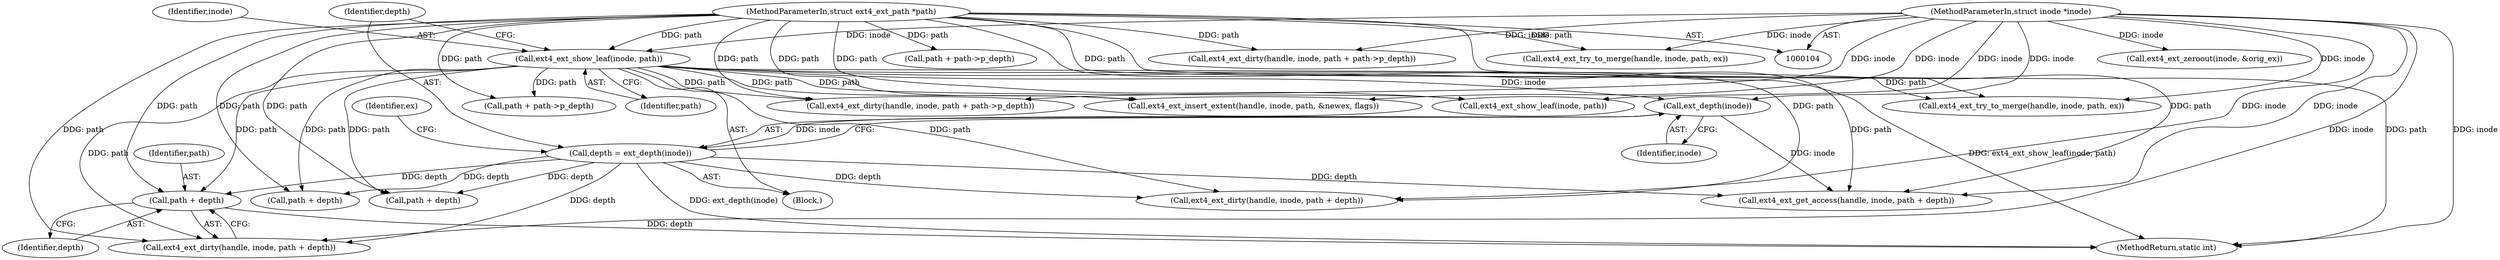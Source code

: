 digraph "0_linux_dee1f973ca341c266229faa5a1a5bb268bed3531_2@pointer" {
"1000248" [label="(Call,path + depth)"];
"1000107" [label="(MethodParameterIn,struct ext4_ext_path *path)"];
"1000135" [label="(Call,ext4_ext_show_leaf(inode, path))"];
"1000106" [label="(MethodParameterIn,struct inode *inode)"];
"1000138" [label="(Call,depth = ext_depth(inode))"];
"1000140" [label="(Call,ext_depth(inode))"];
"1000140" [label="(Call,ext_depth(inode))"];
"1000317" [label="(Call,ext4_ext_try_to_merge(handle, inode, path, ex))"];
"1000354" [label="(Call,path + depth)"];
"1000285" [label="(Call,ext4_ext_insert_extent(handle, inode, path, &newex, flags))"];
"1000136" [label="(Identifier,inode)"];
"1000139" [label="(Identifier,depth)"];
"1000249" [label="(Identifier,path)"];
"1000138" [label="(Call,depth = ext_depth(inode))"];
"1000179" [label="(Call,ext4_ext_get_access(handle, inode, path + depth))"];
"1000338" [label="(Call,ext4_ext_show_leaf(inode, path))"];
"1000217" [label="(Call,path + path->p_depth)"];
"1000304" [label="(Call,ext4_ext_zeroout(inode, &orig_ex))"];
"1000135" [label="(Call,ext4_ext_show_leaf(inode, path))"];
"1000351" [label="(Call,ext4_ext_dirty(handle, inode, path + depth))"];
"1000250" [label="(Identifier,depth)"];
"1000245" [label="(Call,ext4_ext_dirty(handle, inode, path + depth))"];
"1000359" [label="(MethodReturn,static int)"];
"1000182" [label="(Call,path + depth)"];
"1000107" [label="(MethodParameterIn,struct ext4_ext_path *path)"];
"1000207" [label="(Call,ext4_ext_try_to_merge(handle, inode, path, ex))"];
"1000111" [label="(Block,)"];
"1000214" [label="(Call,ext4_ext_dirty(handle, inode, path + path->p_depth))"];
"1000141" [label="(Identifier,inode)"];
"1000137" [label="(Identifier,path)"];
"1000248" [label="(Call,path + depth)"];
"1000106" [label="(MethodParameterIn,struct inode *inode)"];
"1000143" [label="(Identifier,ex)"];
"1000327" [label="(Call,path + path->p_depth)"];
"1000324" [label="(Call,ext4_ext_dirty(handle, inode, path + path->p_depth))"];
"1000248" -> "1000245"  [label="AST: "];
"1000248" -> "1000250"  [label="CFG: "];
"1000249" -> "1000248"  [label="AST: "];
"1000250" -> "1000248"  [label="AST: "];
"1000245" -> "1000248"  [label="CFG: "];
"1000248" -> "1000359"  [label="DDG: depth"];
"1000107" -> "1000248"  [label="DDG: path"];
"1000135" -> "1000248"  [label="DDG: path"];
"1000138" -> "1000248"  [label="DDG: depth"];
"1000107" -> "1000104"  [label="AST: "];
"1000107" -> "1000359"  [label="DDG: path"];
"1000107" -> "1000135"  [label="DDG: path"];
"1000107" -> "1000179"  [label="DDG: path"];
"1000107" -> "1000182"  [label="DDG: path"];
"1000107" -> "1000207"  [label="DDG: path"];
"1000107" -> "1000214"  [label="DDG: path"];
"1000107" -> "1000217"  [label="DDG: path"];
"1000107" -> "1000245"  [label="DDG: path"];
"1000107" -> "1000285"  [label="DDG: path"];
"1000107" -> "1000317"  [label="DDG: path"];
"1000107" -> "1000324"  [label="DDG: path"];
"1000107" -> "1000327"  [label="DDG: path"];
"1000107" -> "1000338"  [label="DDG: path"];
"1000107" -> "1000351"  [label="DDG: path"];
"1000107" -> "1000354"  [label="DDG: path"];
"1000135" -> "1000111"  [label="AST: "];
"1000135" -> "1000137"  [label="CFG: "];
"1000136" -> "1000135"  [label="AST: "];
"1000137" -> "1000135"  [label="AST: "];
"1000139" -> "1000135"  [label="CFG: "];
"1000135" -> "1000359"  [label="DDG: ext4_ext_show_leaf(inode, path)"];
"1000106" -> "1000135"  [label="DDG: inode"];
"1000135" -> "1000140"  [label="DDG: inode"];
"1000135" -> "1000179"  [label="DDG: path"];
"1000135" -> "1000182"  [label="DDG: path"];
"1000135" -> "1000207"  [label="DDG: path"];
"1000135" -> "1000214"  [label="DDG: path"];
"1000135" -> "1000217"  [label="DDG: path"];
"1000135" -> "1000245"  [label="DDG: path"];
"1000135" -> "1000285"  [label="DDG: path"];
"1000135" -> "1000338"  [label="DDG: path"];
"1000135" -> "1000351"  [label="DDG: path"];
"1000135" -> "1000354"  [label="DDG: path"];
"1000106" -> "1000104"  [label="AST: "];
"1000106" -> "1000359"  [label="DDG: inode"];
"1000106" -> "1000140"  [label="DDG: inode"];
"1000106" -> "1000179"  [label="DDG: inode"];
"1000106" -> "1000207"  [label="DDG: inode"];
"1000106" -> "1000214"  [label="DDG: inode"];
"1000106" -> "1000245"  [label="DDG: inode"];
"1000106" -> "1000285"  [label="DDG: inode"];
"1000106" -> "1000304"  [label="DDG: inode"];
"1000106" -> "1000317"  [label="DDG: inode"];
"1000106" -> "1000324"  [label="DDG: inode"];
"1000106" -> "1000338"  [label="DDG: inode"];
"1000106" -> "1000351"  [label="DDG: inode"];
"1000138" -> "1000111"  [label="AST: "];
"1000138" -> "1000140"  [label="CFG: "];
"1000139" -> "1000138"  [label="AST: "];
"1000140" -> "1000138"  [label="AST: "];
"1000143" -> "1000138"  [label="CFG: "];
"1000138" -> "1000359"  [label="DDG: ext_depth(inode)"];
"1000140" -> "1000138"  [label="DDG: inode"];
"1000138" -> "1000179"  [label="DDG: depth"];
"1000138" -> "1000182"  [label="DDG: depth"];
"1000138" -> "1000245"  [label="DDG: depth"];
"1000138" -> "1000351"  [label="DDG: depth"];
"1000138" -> "1000354"  [label="DDG: depth"];
"1000140" -> "1000141"  [label="CFG: "];
"1000141" -> "1000140"  [label="AST: "];
"1000140" -> "1000179"  [label="DDG: inode"];
}
